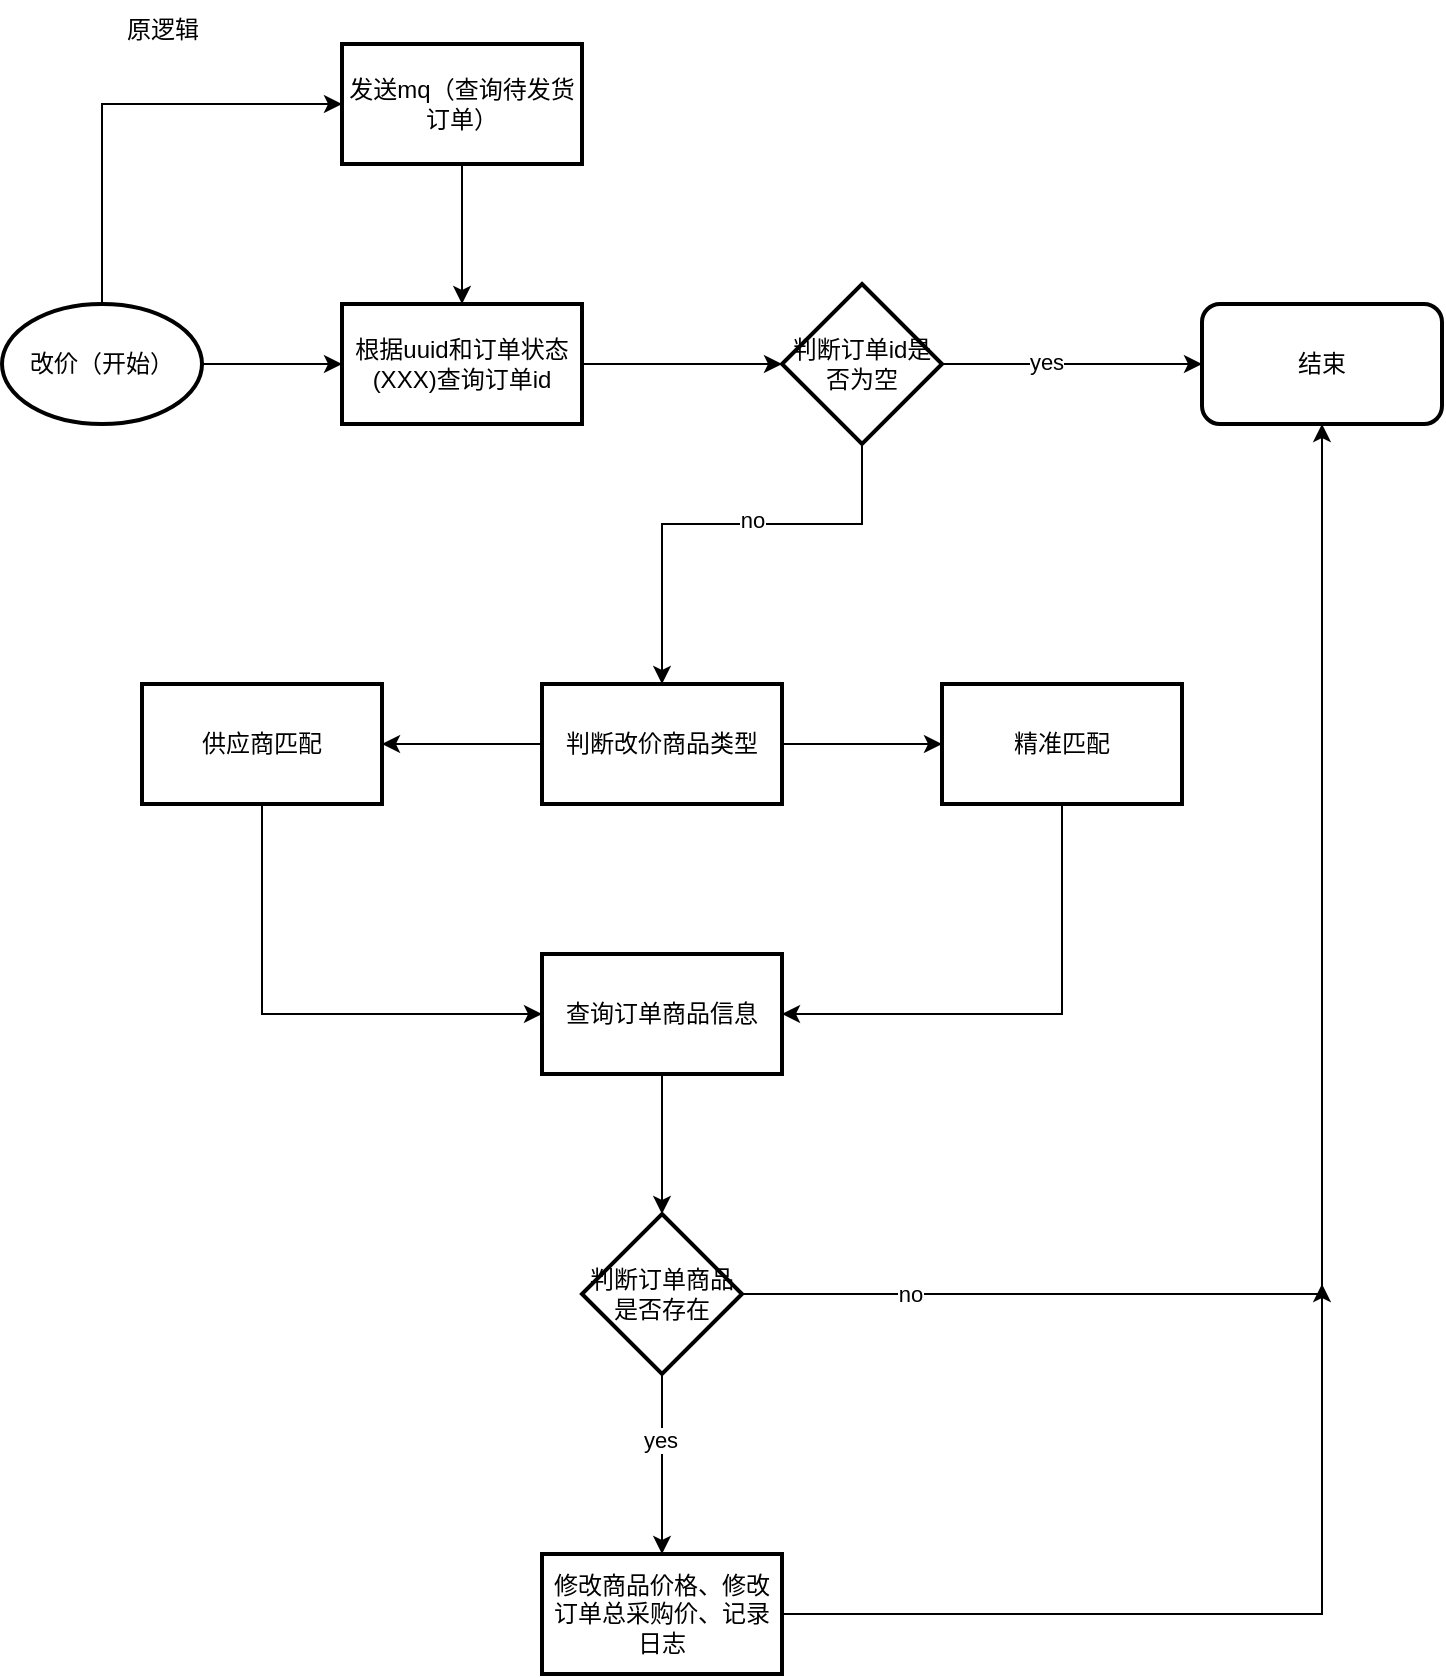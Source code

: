 <mxfile version="26.1.0">
  <diagram id="C5RBs43oDa-KdzZeNtuy" name="Page-1">
    <mxGraphModel dx="1050" dy="530" grid="1" gridSize="10" guides="1" tooltips="1" connect="1" arrows="1" fold="1" page="1" pageScale="1" pageWidth="827" pageHeight="1169" math="0" shadow="0">
      <root>
        <mxCell id="WIyWlLk6GJQsqaUBKTNV-0" />
        <mxCell id="WIyWlLk6GJQsqaUBKTNV-1" parent="WIyWlLk6GJQsqaUBKTNV-0" />
        <mxCell id="Zge93vPWhQPrUG6nBFem-1" value="原逻辑" style="text;html=1;align=center;verticalAlign=middle;resizable=0;points=[];autosize=1;strokeColor=none;fillColor=none;" vertex="1" parent="WIyWlLk6GJQsqaUBKTNV-1">
          <mxGeometry x="80" y="78" width="60" height="30" as="geometry" />
        </mxCell>
        <mxCell id="Zge93vPWhQPrUG6nBFem-5" value="" style="edgeStyle=orthogonalEdgeStyle;rounded=0;orthogonalLoop=1;jettySize=auto;html=1;" edge="1" parent="WIyWlLk6GJQsqaUBKTNV-1" source="Zge93vPWhQPrUG6nBFem-2" target="Zge93vPWhQPrUG6nBFem-4">
          <mxGeometry relative="1" as="geometry" />
        </mxCell>
        <mxCell id="Zge93vPWhQPrUG6nBFem-32" value="" style="edgeStyle=orthogonalEdgeStyle;rounded=0;orthogonalLoop=1;jettySize=auto;html=1;" edge="1" parent="WIyWlLk6GJQsqaUBKTNV-1" source="Zge93vPWhQPrUG6nBFem-2" target="Zge93vPWhQPrUG6nBFem-31">
          <mxGeometry relative="1" as="geometry">
            <Array as="points">
              <mxPoint x="80" y="130" />
            </Array>
          </mxGeometry>
        </mxCell>
        <mxCell id="Zge93vPWhQPrUG6nBFem-2" value="改价（开始）" style="strokeWidth=2;html=1;shape=mxgraph.flowchart.start_1;whiteSpace=wrap;" vertex="1" parent="WIyWlLk6GJQsqaUBKTNV-1">
          <mxGeometry x="30" y="230" width="100" height="60" as="geometry" />
        </mxCell>
        <mxCell id="Zge93vPWhQPrUG6nBFem-7" value="" style="edgeStyle=orthogonalEdgeStyle;rounded=0;orthogonalLoop=1;jettySize=auto;html=1;" edge="1" parent="WIyWlLk6GJQsqaUBKTNV-1" source="Zge93vPWhQPrUG6nBFem-4" target="Zge93vPWhQPrUG6nBFem-6">
          <mxGeometry relative="1" as="geometry" />
        </mxCell>
        <mxCell id="Zge93vPWhQPrUG6nBFem-4" value="根据uuid和订单状态(XXX)查询订单id" style="whiteSpace=wrap;html=1;strokeWidth=2;" vertex="1" parent="WIyWlLk6GJQsqaUBKTNV-1">
          <mxGeometry x="200" y="230" width="120" height="60" as="geometry" />
        </mxCell>
        <mxCell id="Zge93vPWhQPrUG6nBFem-9" value="" style="edgeStyle=orthogonalEdgeStyle;rounded=0;orthogonalLoop=1;jettySize=auto;html=1;" edge="1" parent="WIyWlLk6GJQsqaUBKTNV-1" source="Zge93vPWhQPrUG6nBFem-6" target="Zge93vPWhQPrUG6nBFem-8">
          <mxGeometry relative="1" as="geometry" />
        </mxCell>
        <mxCell id="Zge93vPWhQPrUG6nBFem-10" value="yes" style="edgeLabel;html=1;align=center;verticalAlign=middle;resizable=0;points=[];" vertex="1" connectable="0" parent="Zge93vPWhQPrUG6nBFem-9">
          <mxGeometry x="-0.207" y="1" relative="1" as="geometry">
            <mxPoint as="offset" />
          </mxGeometry>
        </mxCell>
        <mxCell id="Zge93vPWhQPrUG6nBFem-12" value="" style="edgeStyle=orthogonalEdgeStyle;rounded=0;orthogonalLoop=1;jettySize=auto;html=1;" edge="1" parent="WIyWlLk6GJQsqaUBKTNV-1" source="Zge93vPWhQPrUG6nBFem-6" target="Zge93vPWhQPrUG6nBFem-11">
          <mxGeometry relative="1" as="geometry">
            <Array as="points">
              <mxPoint x="460" y="340" />
              <mxPoint x="360" y="340" />
            </Array>
          </mxGeometry>
        </mxCell>
        <mxCell id="Zge93vPWhQPrUG6nBFem-13" value="no" style="edgeLabel;html=1;align=center;verticalAlign=middle;resizable=0;points=[];" vertex="1" connectable="0" parent="Zge93vPWhQPrUG6nBFem-12">
          <mxGeometry x="-0.138" y="-2" relative="1" as="geometry">
            <mxPoint as="offset" />
          </mxGeometry>
        </mxCell>
        <mxCell id="Zge93vPWhQPrUG6nBFem-6" value="判断订单id是否为空" style="rhombus;whiteSpace=wrap;html=1;strokeWidth=2;" vertex="1" parent="WIyWlLk6GJQsqaUBKTNV-1">
          <mxGeometry x="420" y="220" width="80" height="80" as="geometry" />
        </mxCell>
        <mxCell id="Zge93vPWhQPrUG6nBFem-8" value="结束" style="rounded=1;whiteSpace=wrap;html=1;strokeWidth=2;" vertex="1" parent="WIyWlLk6GJQsqaUBKTNV-1">
          <mxGeometry x="630" y="230" width="120" height="60" as="geometry" />
        </mxCell>
        <mxCell id="Zge93vPWhQPrUG6nBFem-15" value="" style="edgeStyle=orthogonalEdgeStyle;rounded=0;orthogonalLoop=1;jettySize=auto;html=1;" edge="1" parent="WIyWlLk6GJQsqaUBKTNV-1" source="Zge93vPWhQPrUG6nBFem-11" target="Zge93vPWhQPrUG6nBFem-14">
          <mxGeometry relative="1" as="geometry" />
        </mxCell>
        <mxCell id="Zge93vPWhQPrUG6nBFem-17" value="" style="edgeStyle=orthogonalEdgeStyle;rounded=0;orthogonalLoop=1;jettySize=auto;html=1;" edge="1" parent="WIyWlLk6GJQsqaUBKTNV-1" source="Zge93vPWhQPrUG6nBFem-11" target="Zge93vPWhQPrUG6nBFem-16">
          <mxGeometry relative="1" as="geometry" />
        </mxCell>
        <mxCell id="Zge93vPWhQPrUG6nBFem-11" value="判断改价商品类型" style="whiteSpace=wrap;html=1;strokeWidth=2;" vertex="1" parent="WIyWlLk6GJQsqaUBKTNV-1">
          <mxGeometry x="300" y="420" width="120" height="60" as="geometry" />
        </mxCell>
        <mxCell id="Zge93vPWhQPrUG6nBFem-20" value="" style="edgeStyle=orthogonalEdgeStyle;rounded=0;orthogonalLoop=1;jettySize=auto;html=1;" edge="1" parent="WIyWlLk6GJQsqaUBKTNV-1" source="Zge93vPWhQPrUG6nBFem-14" target="Zge93vPWhQPrUG6nBFem-19">
          <mxGeometry relative="1" as="geometry">
            <Array as="points">
              <mxPoint x="160" y="585" />
            </Array>
          </mxGeometry>
        </mxCell>
        <mxCell id="Zge93vPWhQPrUG6nBFem-14" value="供应商匹配" style="whiteSpace=wrap;html=1;strokeWidth=2;" vertex="1" parent="WIyWlLk6GJQsqaUBKTNV-1">
          <mxGeometry x="100" y="420" width="120" height="60" as="geometry" />
        </mxCell>
        <mxCell id="Zge93vPWhQPrUG6nBFem-21" style="edgeStyle=orthogonalEdgeStyle;rounded=0;orthogonalLoop=1;jettySize=auto;html=1;entryX=1;entryY=0.5;entryDx=0;entryDy=0;" edge="1" parent="WIyWlLk6GJQsqaUBKTNV-1" source="Zge93vPWhQPrUG6nBFem-16" target="Zge93vPWhQPrUG6nBFem-19">
          <mxGeometry relative="1" as="geometry">
            <Array as="points">
              <mxPoint x="560" y="585" />
            </Array>
          </mxGeometry>
        </mxCell>
        <mxCell id="Zge93vPWhQPrUG6nBFem-16" value="精准匹配" style="whiteSpace=wrap;html=1;strokeWidth=2;" vertex="1" parent="WIyWlLk6GJQsqaUBKTNV-1">
          <mxGeometry x="500" y="420" width="120" height="60" as="geometry" />
        </mxCell>
        <mxCell id="Zge93vPWhQPrUG6nBFem-23" value="" style="edgeStyle=orthogonalEdgeStyle;rounded=0;orthogonalLoop=1;jettySize=auto;html=1;" edge="1" parent="WIyWlLk6GJQsqaUBKTNV-1" source="Zge93vPWhQPrUG6nBFem-19" target="Zge93vPWhQPrUG6nBFem-22">
          <mxGeometry relative="1" as="geometry" />
        </mxCell>
        <mxCell id="Zge93vPWhQPrUG6nBFem-19" value="查询订单商品信息" style="whiteSpace=wrap;html=1;strokeWidth=2;" vertex="1" parent="WIyWlLk6GJQsqaUBKTNV-1">
          <mxGeometry x="300" y="555" width="120" height="60" as="geometry" />
        </mxCell>
        <mxCell id="Zge93vPWhQPrUG6nBFem-24" style="edgeStyle=orthogonalEdgeStyle;rounded=0;orthogonalLoop=1;jettySize=auto;html=1;entryX=0.5;entryY=1;entryDx=0;entryDy=0;" edge="1" parent="WIyWlLk6GJQsqaUBKTNV-1" source="Zge93vPWhQPrUG6nBFem-22" target="Zge93vPWhQPrUG6nBFem-8">
          <mxGeometry relative="1" as="geometry">
            <Array as="points">
              <mxPoint x="690" y="725" />
            </Array>
          </mxGeometry>
        </mxCell>
        <mxCell id="Zge93vPWhQPrUG6nBFem-25" value="no" style="edgeLabel;html=1;align=center;verticalAlign=middle;resizable=0;points=[];" vertex="1" connectable="0" parent="Zge93vPWhQPrUG6nBFem-24">
          <mxGeometry x="-0.77" relative="1" as="geometry">
            <mxPoint as="offset" />
          </mxGeometry>
        </mxCell>
        <mxCell id="Zge93vPWhQPrUG6nBFem-27" value="" style="edgeStyle=orthogonalEdgeStyle;rounded=0;orthogonalLoop=1;jettySize=auto;html=1;" edge="1" parent="WIyWlLk6GJQsqaUBKTNV-1" source="Zge93vPWhQPrUG6nBFem-22" target="Zge93vPWhQPrUG6nBFem-26">
          <mxGeometry relative="1" as="geometry" />
        </mxCell>
        <mxCell id="Zge93vPWhQPrUG6nBFem-28" value="yes" style="edgeLabel;html=1;align=center;verticalAlign=middle;resizable=0;points=[];" vertex="1" connectable="0" parent="Zge93vPWhQPrUG6nBFem-27">
          <mxGeometry x="-0.271" y="-1" relative="1" as="geometry">
            <mxPoint as="offset" />
          </mxGeometry>
        </mxCell>
        <mxCell id="Zge93vPWhQPrUG6nBFem-22" value="判断订单商品是否存在" style="rhombus;whiteSpace=wrap;html=1;strokeWidth=2;" vertex="1" parent="WIyWlLk6GJQsqaUBKTNV-1">
          <mxGeometry x="320" y="685" width="80" height="80" as="geometry" />
        </mxCell>
        <mxCell id="Zge93vPWhQPrUG6nBFem-29" style="edgeStyle=orthogonalEdgeStyle;rounded=0;orthogonalLoop=1;jettySize=auto;html=1;" edge="1" parent="WIyWlLk6GJQsqaUBKTNV-1" source="Zge93vPWhQPrUG6nBFem-26">
          <mxGeometry relative="1" as="geometry">
            <mxPoint x="690" y="720" as="targetPoint" />
            <Array as="points">
              <mxPoint x="690" y="885" />
            </Array>
          </mxGeometry>
        </mxCell>
        <mxCell id="Zge93vPWhQPrUG6nBFem-26" value="修改商品价格、修改订单总采购价、记录日志" style="whiteSpace=wrap;html=1;strokeWidth=2;" vertex="1" parent="WIyWlLk6GJQsqaUBKTNV-1">
          <mxGeometry x="300" y="855" width="120" height="60" as="geometry" />
        </mxCell>
        <mxCell id="Zge93vPWhQPrUG6nBFem-33" style="edgeStyle=orthogonalEdgeStyle;rounded=0;orthogonalLoop=1;jettySize=auto;html=1;entryX=0.5;entryY=0;entryDx=0;entryDy=0;" edge="1" parent="WIyWlLk6GJQsqaUBKTNV-1" source="Zge93vPWhQPrUG6nBFem-31" target="Zge93vPWhQPrUG6nBFem-4">
          <mxGeometry relative="1" as="geometry" />
        </mxCell>
        <mxCell id="Zge93vPWhQPrUG6nBFem-31" value="发送mq（查询待发货订单）" style="whiteSpace=wrap;html=1;strokeWidth=2;" vertex="1" parent="WIyWlLk6GJQsqaUBKTNV-1">
          <mxGeometry x="200" y="100" width="120" height="60" as="geometry" />
        </mxCell>
      </root>
    </mxGraphModel>
  </diagram>
</mxfile>
